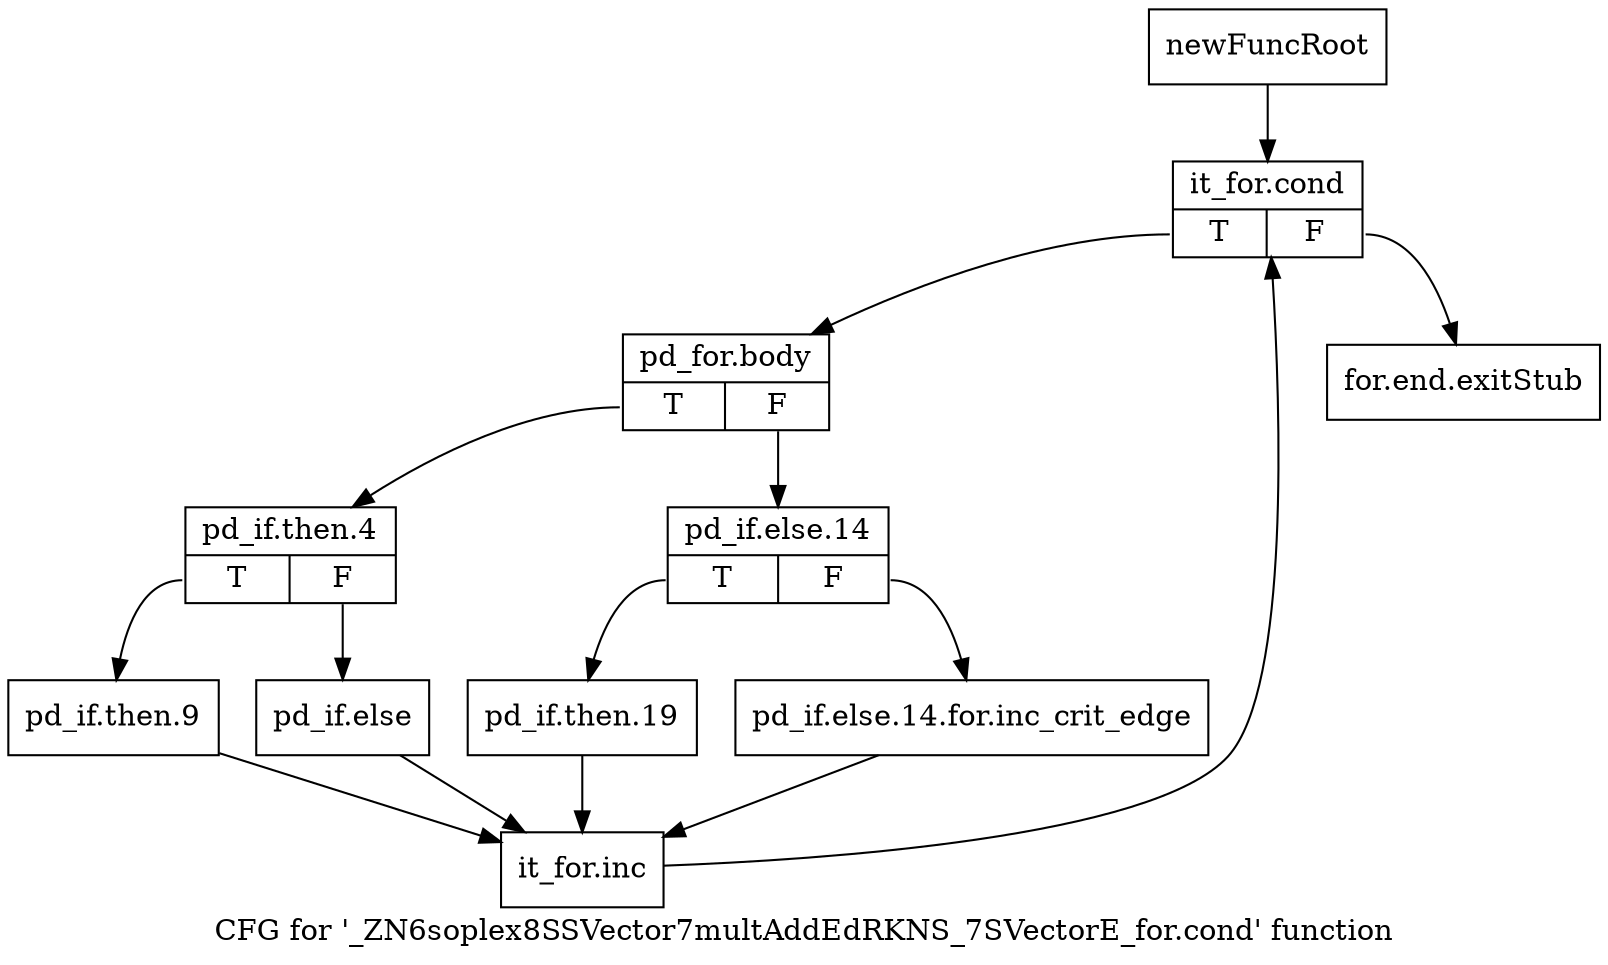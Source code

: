 digraph "CFG for '_ZN6soplex8SSVector7multAddEdRKNS_7SVectorE_for.cond' function" {
	label="CFG for '_ZN6soplex8SSVector7multAddEdRKNS_7SVectorE_for.cond' function";

	Node0x2b463b0 [shape=record,label="{newFuncRoot}"];
	Node0x2b463b0 -> Node0x2b46450;
	Node0x2b46400 [shape=record,label="{for.end.exitStub}"];
	Node0x2b46450 [shape=record,label="{it_for.cond|{<s0>T|<s1>F}}"];
	Node0x2b46450:s0 -> Node0x2b464a0;
	Node0x2b46450:s1 -> Node0x2b46400;
	Node0x2b464a0 [shape=record,label="{pd_for.body|{<s0>T|<s1>F}}"];
	Node0x2b464a0:s0 -> Node0x2b465e0;
	Node0x2b464a0:s1 -> Node0x2b464f0;
	Node0x2b464f0 [shape=record,label="{pd_if.else.14|{<s0>T|<s1>F}}"];
	Node0x2b464f0:s0 -> Node0x2b46590;
	Node0x2b464f0:s1 -> Node0x2b46540;
	Node0x2b46540 [shape=record,label="{pd_if.else.14.for.inc_crit_edge}"];
	Node0x2b46540 -> Node0x2b466d0;
	Node0x2b46590 [shape=record,label="{pd_if.then.19}"];
	Node0x2b46590 -> Node0x2b466d0;
	Node0x2b465e0 [shape=record,label="{pd_if.then.4|{<s0>T|<s1>F}}"];
	Node0x2b465e0:s0 -> Node0x2b46680;
	Node0x2b465e0:s1 -> Node0x2b46630;
	Node0x2b46630 [shape=record,label="{pd_if.else}"];
	Node0x2b46630 -> Node0x2b466d0;
	Node0x2b46680 [shape=record,label="{pd_if.then.9}"];
	Node0x2b46680 -> Node0x2b466d0;
	Node0x2b466d0 [shape=record,label="{it_for.inc}"];
	Node0x2b466d0 -> Node0x2b46450;
}
